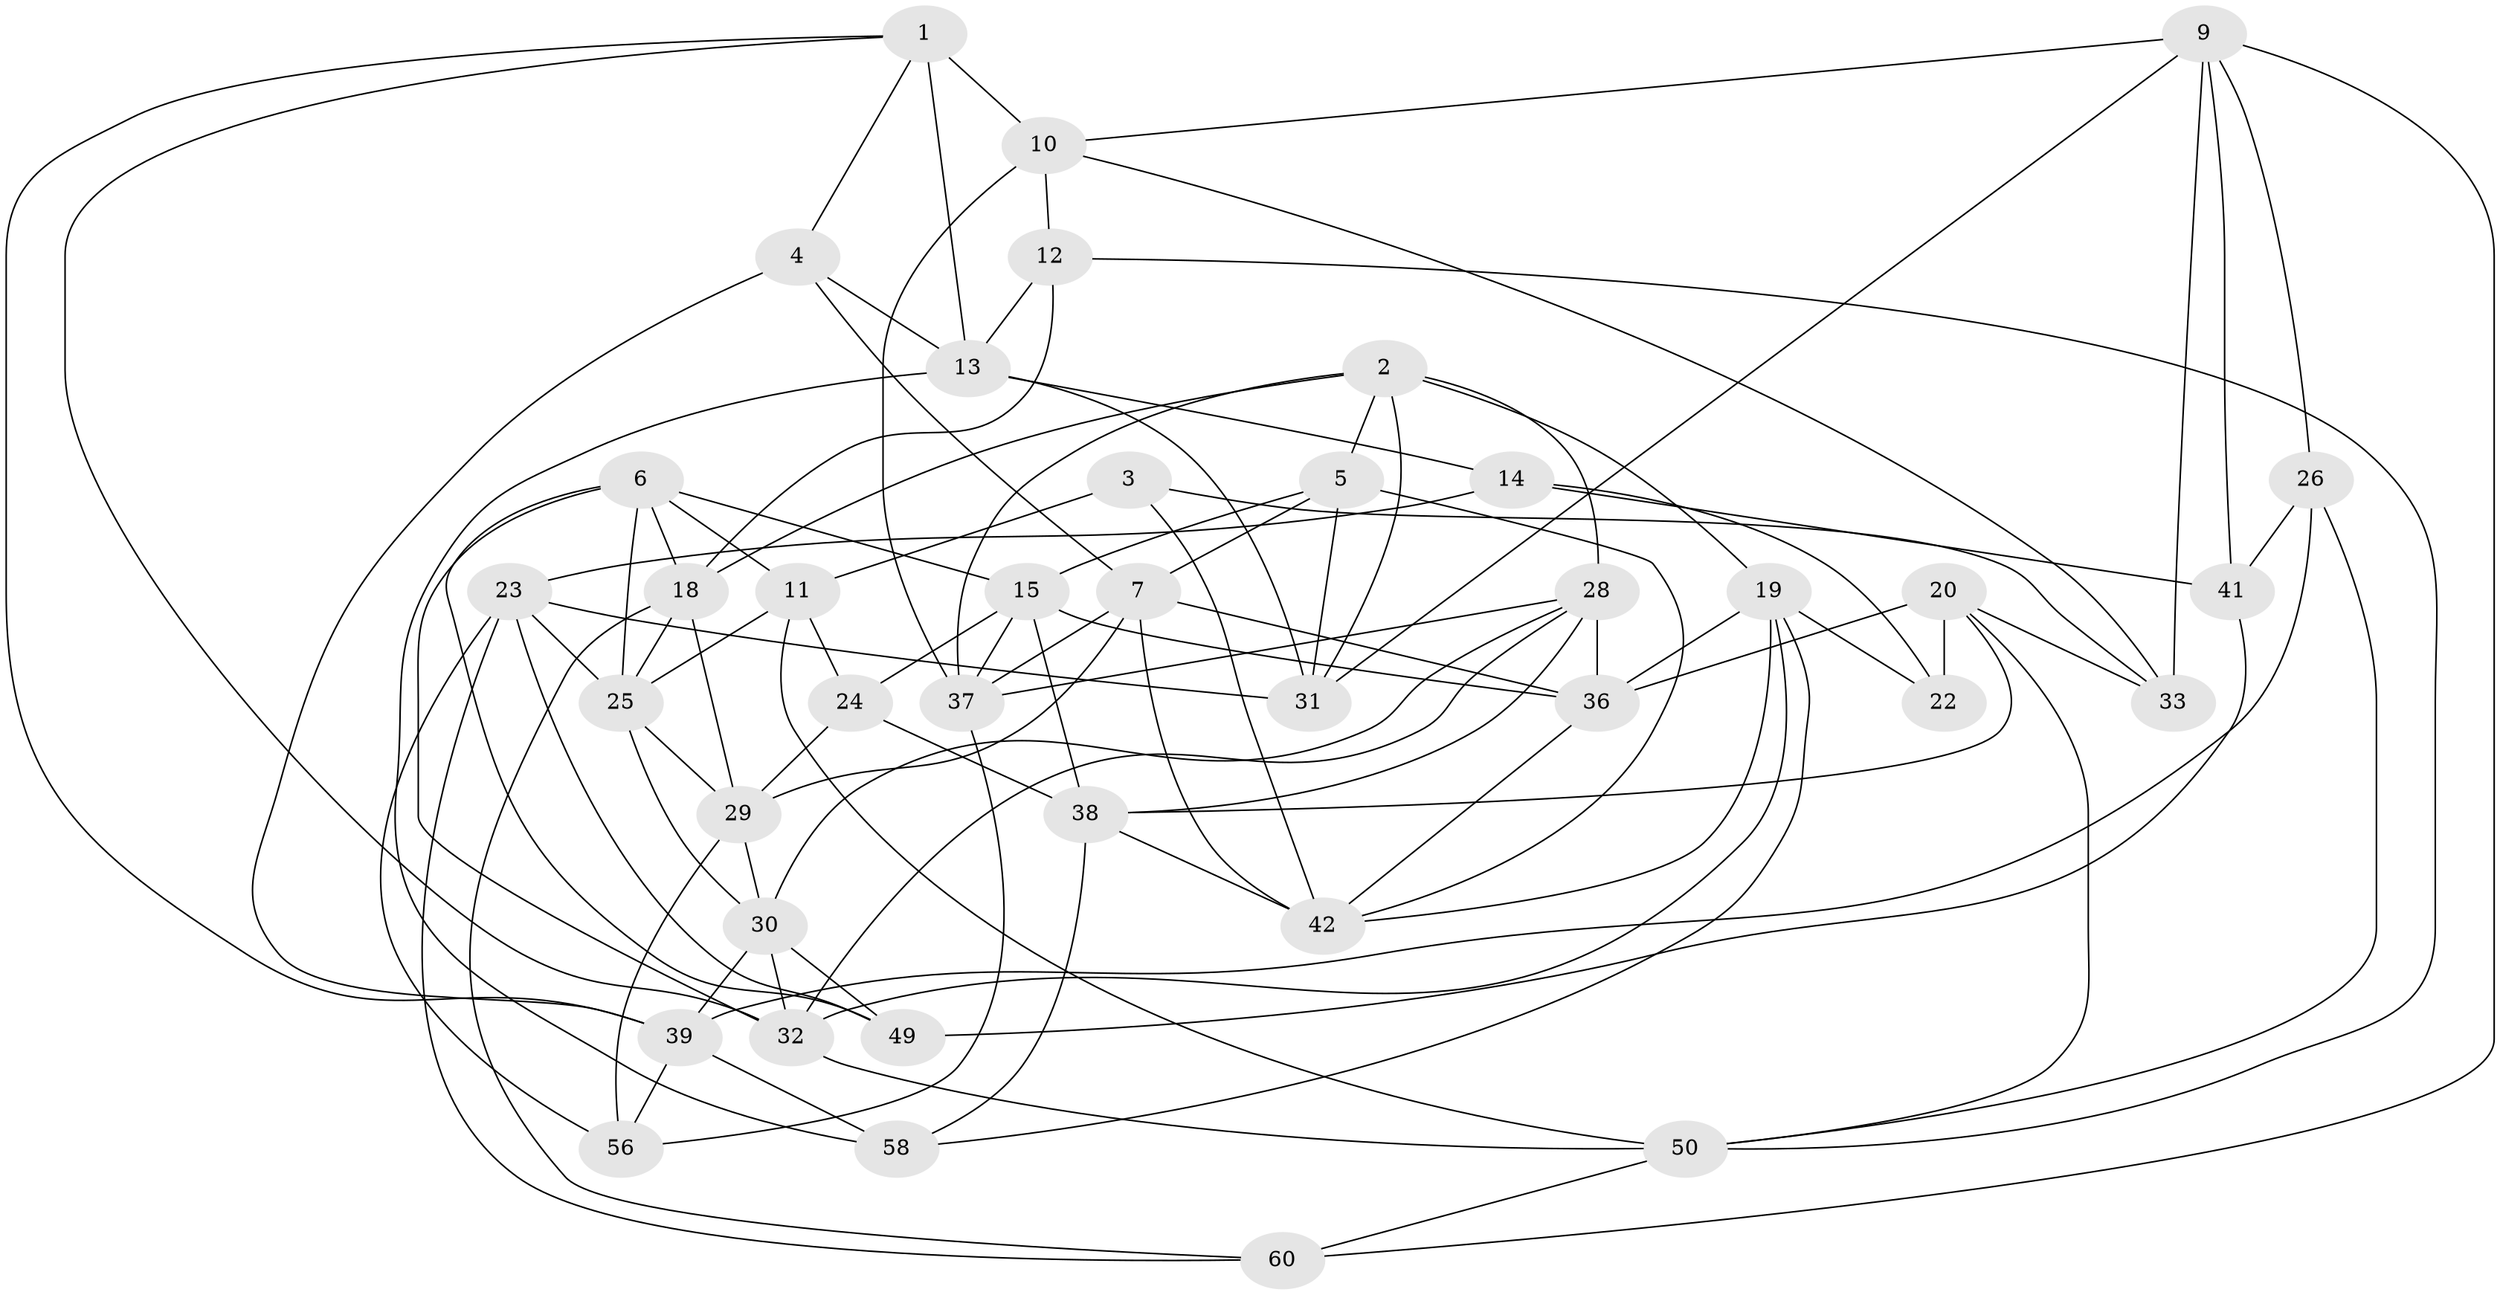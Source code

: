 // Generated by graph-tools (version 1.1) at 2025/52/02/27/25 19:52:30]
// undirected, 39 vertices, 100 edges
graph export_dot {
graph [start="1"]
  node [color=gray90,style=filled];
  1 [super="+46"];
  2 [super="+17"];
  3;
  4;
  5 [super="+55"];
  6 [super="+8"];
  7 [super="+21"];
  9 [super="+16"];
  10 [super="+43"];
  11 [super="+54"];
  12;
  13 [super="+51"];
  14;
  15 [super="+34"];
  18 [super="+53"];
  19 [super="+27"];
  20 [super="+52"];
  22;
  23 [super="+62"];
  24;
  25 [super="+48"];
  26;
  28 [super="+44"];
  29 [super="+64"];
  30 [super="+40"];
  31 [super="+35"];
  32 [super="+59"];
  33;
  36 [super="+63"];
  37 [super="+57"];
  38 [super="+45"];
  39 [super="+65"];
  41;
  42 [super="+47"];
  49;
  50 [super="+61"];
  56;
  58;
  60;
  1 -- 4;
  1 -- 13;
  1 -- 32;
  1 -- 10 [weight=2];
  1 -- 39;
  2 -- 5;
  2 -- 19;
  2 -- 18;
  2 -- 31;
  2 -- 37;
  2 -- 28;
  3 -- 33;
  3 -- 42;
  3 -- 11 [weight=2];
  4 -- 13;
  4 -- 39;
  4 -- 7;
  5 -- 15;
  5 -- 31 [weight=2];
  5 -- 42;
  5 -- 7;
  6 -- 18;
  6 -- 11;
  6 -- 32;
  6 -- 49;
  6 -- 15;
  6 -- 25;
  7 -- 36;
  7 -- 37;
  7 -- 42;
  7 -- 29;
  9 -- 33;
  9 -- 26;
  9 -- 60;
  9 -- 31;
  9 -- 41;
  9 -- 10;
  10 -- 37;
  10 -- 12;
  10 -- 33;
  11 -- 25;
  11 -- 24;
  11 -- 50;
  12 -- 18;
  12 -- 13;
  12 -- 50;
  13 -- 14;
  13 -- 58;
  13 -- 31;
  14 -- 22;
  14 -- 41;
  14 -- 23;
  15 -- 24;
  15 -- 38;
  15 -- 37;
  15 -- 36;
  18 -- 25;
  18 -- 60;
  18 -- 29;
  19 -- 42;
  19 -- 22;
  19 -- 58;
  19 -- 36;
  19 -- 32;
  20 -- 38;
  20 -- 33;
  20 -- 22 [weight=2];
  20 -- 50;
  20 -- 36;
  23 -- 49;
  23 -- 31;
  23 -- 25;
  23 -- 56;
  23 -- 60;
  24 -- 29;
  24 -- 38;
  25 -- 29;
  25 -- 30;
  26 -- 39;
  26 -- 41;
  26 -- 50;
  28 -- 30;
  28 -- 36;
  28 -- 38;
  28 -- 32;
  28 -- 37;
  29 -- 56;
  29 -- 30;
  30 -- 32;
  30 -- 49;
  30 -- 39;
  32 -- 50;
  36 -- 42;
  37 -- 56;
  38 -- 42;
  38 -- 58;
  39 -- 56;
  39 -- 58;
  41 -- 49;
  50 -- 60;
}

